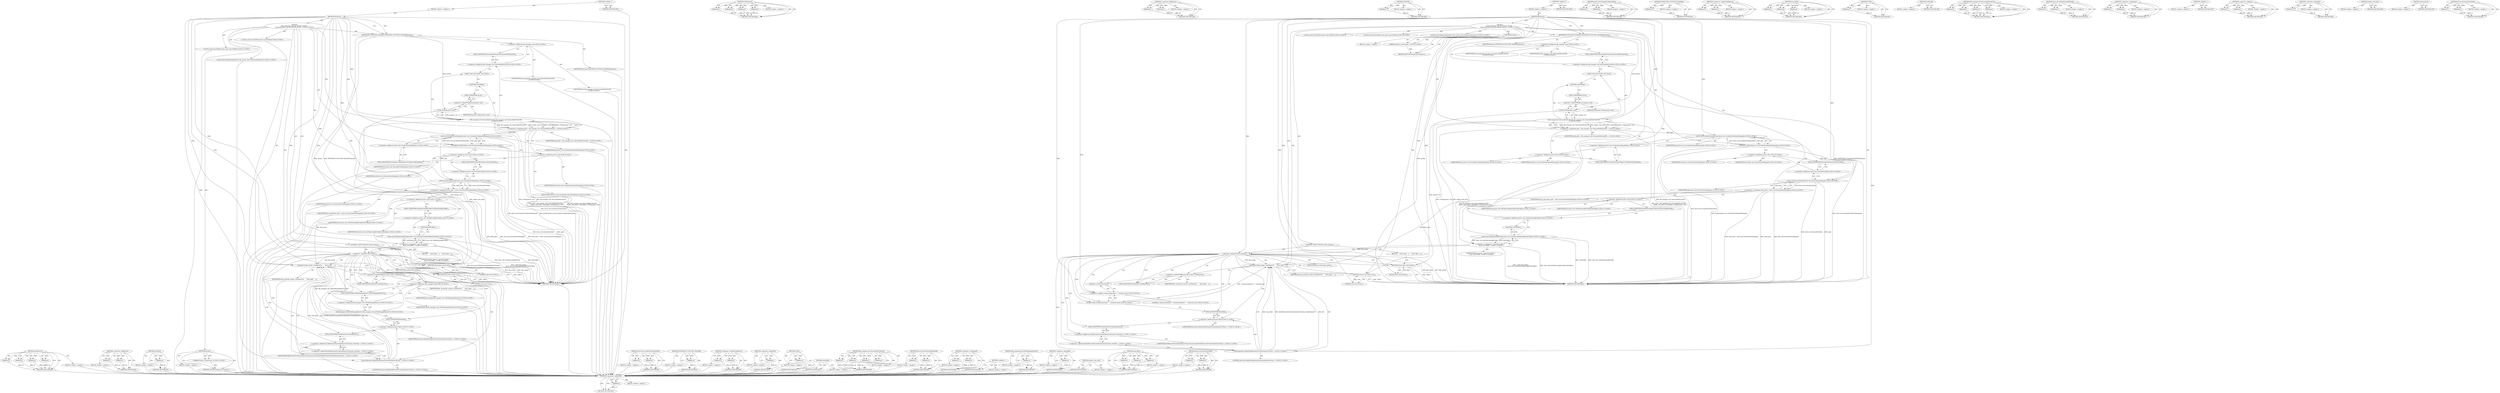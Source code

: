 digraph "drive.util.ExtractDrivePath" {
vulnerable_176 [label=<(METHOD,GetShareUrl)>];
vulnerable_177 [label=<(PARAM,p1)>];
vulnerable_178 [label=<(PARAM,p2)>];
vulnerable_179 [label=<(PARAM,p3)>];
vulnerable_180 [label=<(PARAM,p4)>];
vulnerable_181 [label=<(BLOCK,&lt;empty&gt;,&lt;empty&gt;)>];
vulnerable_182 [label=<(METHOD_RETURN,ANY)>];
vulnerable_133 [label=<(METHOD,&lt;operator&gt;.fieldAccess)>];
vulnerable_134 [label=<(PARAM,p1)>];
vulnerable_135 [label=<(PARAM,p2)>];
vulnerable_136 [label=<(BLOCK,&lt;empty&gt;,&lt;empty&gt;)>];
vulnerable_137 [label=<(METHOD_RETURN,ANY)>];
vulnerable_153 [label=<(METHOD,DCHECK)>];
vulnerable_154 [label=<(PARAM,p1)>];
vulnerable_155 [label=<(BLOCK,&lt;empty&gt;,&lt;empty&gt;)>];
vulnerable_156 [label=<(METHOD_RETURN,ANY)>];
vulnerable_6 [label=<(METHOD,&lt;global&gt;)<SUB>1</SUB>>];
vulnerable_7 [label=<(BLOCK,&lt;empty&gt;,&lt;empty&gt;)<SUB>1</SUB>>];
vulnerable_8 [label=<(METHOD,RunAsync)<SUB>1</SUB>>];
vulnerable_9 [label="<(BLOCK,{
  using extensions::api::file_browser_private...,{
  using extensions::api::file_browser_private...)<SUB>1</SUB>>"];
vulnerable_10 [label=<(METHOD,params)<SUB>3</SUB>>];
vulnerable_11 [label="<(PARAM,Params::Create(*args_))<SUB>3</SUB>>"];
vulnerable_12 [label=<(BLOCK,&lt;empty&gt;,&lt;empty&gt;)>];
vulnerable_13 [label=<(METHOD_RETURN,scoped_ptr&lt;Params&gt;)<SUB>3</SUB>>];
vulnerable_15 [label=<(EXTENSION_FUNCTION_VALIDATE,EXTENSION_FUNCTION_VALIDATE(params))<SUB>4</SUB>>];
vulnerable_16 [label=<(IDENTIFIER,params,EXTENSION_FUNCTION_VALIDATE(params))<SUB>4</SUB>>];
vulnerable_17 [label="<(LOCAL,const base.FilePath path: base.FilePath)<SUB>6</SUB>>"];
vulnerable_18 [label="<(&lt;operator&gt;.assignment,path = file_manager::util::GetLocalPathFromURL(...)<SUB>6</SUB>>"];
vulnerable_19 [label="<(IDENTIFIER,path,path = file_manager::util::GetLocalPathFromURL(...)<SUB>6</SUB>>"];
vulnerable_20 [label="<(file_manager.util.GetLocalPathFromURL,file_manager::util::GetLocalPathFromURL(
      ...)<SUB>6</SUB>>"];
vulnerable_21 [label="<(&lt;operator&gt;.fieldAccess,file_manager::util::GetLocalPathFromURL)<SUB>6</SUB>>"];
vulnerable_22 [label="<(&lt;operator&gt;.fieldAccess,file_manager::util)<SUB>6</SUB>>"];
vulnerable_23 [label="<(IDENTIFIER,file_manager,file_manager::util::GetLocalPathFromURL(
      ...)<SUB>6</SUB>>"];
vulnerable_24 [label="<(IDENTIFIER,util,file_manager::util::GetLocalPathFromURL(
      ...)<SUB>6</SUB>>"];
vulnerable_25 [label=<(FIELD_IDENTIFIER,GetLocalPathFromURL,GetLocalPathFromURL)<SUB>6</SUB>>];
vulnerable_26 [label=<(render_view_host,render_view_host())<SUB>7</SUB>>];
vulnerable_27 [label=<(GetProfile,GetProfile())<SUB>7</SUB>>];
vulnerable_28 [label=<(GURL,GURL(params-&gt;url))<SUB>7</SUB>>];
vulnerable_29 [label=<(&lt;operator&gt;.indirectFieldAccess,params-&gt;url)<SUB>7</SUB>>];
vulnerable_30 [label=<(IDENTIFIER,params,GURL(params-&gt;url))<SUB>7</SUB>>];
vulnerable_31 [label=<(FIELD_IDENTIFIER,url,url)<SUB>7</SUB>>];
vulnerable_32 [label="<(DCHECK,DCHECK(drive::util::IsUnderDriveMountPoint(path)))<SUB>8</SUB>>"];
vulnerable_33 [label="<(drive.util.IsUnderDriveMountPoint,drive::util::IsUnderDriveMountPoint(path))<SUB>8</SUB>>"];
vulnerable_34 [label="<(&lt;operator&gt;.fieldAccess,drive::util::IsUnderDriveMountPoint)<SUB>8</SUB>>"];
vulnerable_35 [label="<(&lt;operator&gt;.fieldAccess,drive::util)<SUB>8</SUB>>"];
vulnerable_36 [label="<(IDENTIFIER,drive,drive::util::IsUnderDriveMountPoint(path))<SUB>8</SUB>>"];
vulnerable_37 [label="<(IDENTIFIER,util,drive::util::IsUnderDriveMountPoint(path))<SUB>8</SUB>>"];
vulnerable_38 [label=<(FIELD_IDENTIFIER,IsUnderDriveMountPoint,IsUnderDriveMountPoint)<SUB>8</SUB>>];
vulnerable_39 [label="<(IDENTIFIER,path,drive::util::IsUnderDriveMountPoint(path))<SUB>8</SUB>>"];
vulnerable_40 [label="<(LOCAL,const base.FilePath drive_path: base.FilePath)<SUB>10</SUB>>"];
vulnerable_41 [label="<(&lt;operator&gt;.assignment,drive_path = drive::util::ExtractDrivePath(path))<SUB>10</SUB>>"];
vulnerable_42 [label="<(IDENTIFIER,drive_path,drive_path = drive::util::ExtractDrivePath(path))<SUB>10</SUB>>"];
vulnerable_43 [label="<(drive.util.ExtractDrivePath,drive::util::ExtractDrivePath(path))<SUB>10</SUB>>"];
vulnerable_44 [label="<(&lt;operator&gt;.fieldAccess,drive::util::ExtractDrivePath)<SUB>10</SUB>>"];
vulnerable_45 [label="<(&lt;operator&gt;.fieldAccess,drive::util)<SUB>10</SUB>>"];
vulnerable_46 [label="<(IDENTIFIER,drive,drive::util::ExtractDrivePath(path))<SUB>10</SUB>>"];
vulnerable_47 [label="<(IDENTIFIER,util,drive::util::ExtractDrivePath(path))<SUB>10</SUB>>"];
vulnerable_48 [label=<(FIELD_IDENTIFIER,ExtractDrivePath,ExtractDrivePath)<SUB>10</SUB>>];
vulnerable_49 [label="<(IDENTIFIER,path,drive::util::ExtractDrivePath(path))<SUB>10</SUB>>"];
vulnerable_50 [label="<(LOCAL,drive.FileSystemInterface* file_system: drive.FileSystemInterface*)<SUB>12</SUB>>"];
vulnerable_51 [label="<(&lt;operator&gt;.assignment,* const file_system =
      drive::util::GetFil...)<SUB>12</SUB>>"];
vulnerable_52 [label="<(IDENTIFIER,file_system,* const file_system =
      drive::util::GetFil...)<SUB>12</SUB>>"];
vulnerable_53 [label="<(drive.util.GetFileSystemByProfile,drive::util::GetFileSystemByProfile(GetProfile()))<SUB>13</SUB>>"];
vulnerable_54 [label="<(&lt;operator&gt;.fieldAccess,drive::util::GetFileSystemByProfile)<SUB>13</SUB>>"];
vulnerable_55 [label="<(&lt;operator&gt;.fieldAccess,drive::util)<SUB>13</SUB>>"];
vulnerable_56 [label="<(IDENTIFIER,drive,drive::util::GetFileSystemByProfile(GetProfile()))<SUB>13</SUB>>"];
vulnerable_57 [label="<(IDENTIFIER,util,drive::util::GetFileSystemByProfile(GetProfile()))<SUB>13</SUB>>"];
vulnerable_58 [label=<(FIELD_IDENTIFIER,GetFileSystemByProfile,GetFileSystemByProfile)<SUB>13</SUB>>];
vulnerable_59 [label=<(GetProfile,GetProfile())<SUB>13</SUB>>];
vulnerable_60 [label=<(CONTROL_STRUCTURE,IF,if (!file_system))<SUB>14</SUB>>];
vulnerable_61 [label=<(&lt;operator&gt;.logicalNot,!file_system)<SUB>14</SUB>>];
vulnerable_62 [label=<(IDENTIFIER,file_system,!file_system)<SUB>14</SUB>>];
vulnerable_63 [label=<(BLOCK,{
    return false;
  },{
    return false;
  })<SUB>14</SUB>>];
vulnerable_64 [label=<(RETURN,return false;,return false;)<SUB>15</SUB>>];
vulnerable_65 [label=<(LITERAL,false,return false;)<SUB>15</SUB>>];
vulnerable_66 [label=<(GetShareUrl,file_system-&gt;GetShareUrl(
       drive_path,
  ...)<SUB>18</SUB>>];
vulnerable_67 [label=<(&lt;operator&gt;.indirectFieldAccess,file_system-&gt;GetShareUrl)<SUB>18</SUB>>];
vulnerable_68 [label=<(IDENTIFIER,file_system,file_system-&gt;GetShareUrl(
       drive_path,
  ...)<SUB>18</SUB>>];
vulnerable_69 [label=<(FIELD_IDENTIFIER,GetShareUrl,GetShareUrl)<SUB>18</SUB>>];
vulnerable_70 [label=<(IDENTIFIER,drive_path,file_system-&gt;GetShareUrl(
       drive_path,
  ...)<SUB>19</SUB>>];
vulnerable_71 [label="<(file_manager.util.GetFileManagerBaseUrl,file_manager::util::GetFileManagerBaseUrl())<SUB>20</SUB>>"];
vulnerable_72 [label="<(&lt;operator&gt;.fieldAccess,file_manager::util::GetFileManagerBaseUrl)<SUB>20</SUB>>"];
vulnerable_73 [label="<(&lt;operator&gt;.fieldAccess,file_manager::util)<SUB>20</SUB>>"];
vulnerable_74 [label="<(IDENTIFIER,file_manager,file_manager::util::GetFileManagerBaseUrl())<SUB>20</SUB>>"];
vulnerable_75 [label="<(IDENTIFIER,util,file_manager::util::GetFileManagerBaseUrl())<SUB>20</SUB>>"];
vulnerable_76 [label=<(FIELD_IDENTIFIER,GetFileManagerBaseUrl,GetFileManagerBaseUrl)<SUB>20</SUB>>];
vulnerable_77 [label="<(base.Bind,base::Bind(&amp;FileBrowserPrivateGetShareUrlFuncti...)<SUB>21</SUB>>"];
vulnerable_78 [label="<(&lt;operator&gt;.fieldAccess,base::Bind)<SUB>21</SUB>>"];
vulnerable_79 [label="<(IDENTIFIER,base,base::Bind(&amp;FileBrowserPrivateGetShareUrlFuncti...)<SUB>21</SUB>>"];
vulnerable_80 [label=<(FIELD_IDENTIFIER,Bind,Bind)<SUB>21</SUB>>];
vulnerable_81 [label="<(&lt;operator&gt;.addressOf,&amp;FileBrowserPrivateGetShareUrlFunction::OnGetSh...)<SUB>21</SUB>>"];
vulnerable_82 [label="<(&lt;operator&gt;.fieldAccess,FileBrowserPrivateGetShareUrlFunction::OnGetSha...)<SUB>21</SUB>>"];
vulnerable_83 [label="<(IDENTIFIER,FileBrowserPrivateGetShareUrlFunction,base::Bind(&amp;FileBrowserPrivateGetShareUrlFuncti...)<SUB>21</SUB>>"];
vulnerable_84 [label=<(FIELD_IDENTIFIER,OnGetShareUrl,OnGetShareUrl)<SUB>21</SUB>>];
vulnerable_85 [label="<(LITERAL,this,base::Bind(&amp;FileBrowserPrivateGetShareUrlFuncti...)<SUB>21</SUB>>"];
vulnerable_86 [label=<(RETURN,return true;,return true;)<SUB>22</SUB>>];
vulnerable_87 [label=<(LITERAL,true,return true;)<SUB>22</SUB>>];
vulnerable_88 [label=<(METHOD_RETURN,bool)<SUB>1</SUB>>];
vulnerable_90 [label=<(METHOD_RETURN,ANY)<SUB>1</SUB>>];
vulnerable_157 [label=<(METHOD,drive.util.IsUnderDriveMountPoint)>];
vulnerable_158 [label=<(PARAM,p1)>];
vulnerable_159 [label=<(PARAM,p2)>];
vulnerable_160 [label=<(BLOCK,&lt;empty&gt;,&lt;empty&gt;)>];
vulnerable_161 [label=<(METHOD_RETURN,ANY)>];
vulnerable_117 [label=<(METHOD,EXTENSION_FUNCTION_VALIDATE)>];
vulnerable_118 [label=<(PARAM,p1)>];
vulnerable_119 [label=<(BLOCK,&lt;empty&gt;,&lt;empty&gt;)>];
vulnerable_120 [label=<(METHOD_RETURN,ANY)>];
vulnerable_148 [label=<(METHOD,&lt;operator&gt;.indirectFieldAccess)>];
vulnerable_149 [label=<(PARAM,p1)>];
vulnerable_150 [label=<(PARAM,p2)>];
vulnerable_151 [label=<(BLOCK,&lt;empty&gt;,&lt;empty&gt;)>];
vulnerable_152 [label=<(METHOD_RETURN,ANY)>];
vulnerable_193 [label=<(METHOD,&lt;operator&gt;.addressOf)>];
vulnerable_194 [label=<(PARAM,p1)>];
vulnerable_195 [label=<(BLOCK,&lt;empty&gt;,&lt;empty&gt;)>];
vulnerable_196 [label=<(METHOD_RETURN,ANY)>];
vulnerable_144 [label=<(METHOD,GURL)>];
vulnerable_145 [label=<(PARAM,p1)>];
vulnerable_146 [label=<(BLOCK,&lt;empty&gt;,&lt;empty&gt;)>];
vulnerable_147 [label=<(METHOD_RETURN,ANY)>];
vulnerable_141 [label=<(METHOD,GetProfile)>];
vulnerable_142 [label=<(BLOCK,&lt;empty&gt;,&lt;empty&gt;)>];
vulnerable_143 [label=<(METHOD_RETURN,ANY)>];
vulnerable_126 [label=<(METHOD,file_manager.util.GetLocalPathFromURL)>];
vulnerable_127 [label=<(PARAM,p1)>];
vulnerable_128 [label=<(PARAM,p2)>];
vulnerable_129 [label=<(PARAM,p3)>];
vulnerable_130 [label=<(PARAM,p4)>];
vulnerable_131 [label=<(BLOCK,&lt;empty&gt;,&lt;empty&gt;)>];
vulnerable_132 [label=<(METHOD_RETURN,ANY)>];
vulnerable_167 [label=<(METHOD,drive.util.GetFileSystemByProfile)>];
vulnerable_168 [label=<(PARAM,p1)>];
vulnerable_169 [label=<(PARAM,p2)>];
vulnerable_170 [label=<(BLOCK,&lt;empty&gt;,&lt;empty&gt;)>];
vulnerable_171 [label=<(METHOD_RETURN,ANY)>];
vulnerable_121 [label=<(METHOD,&lt;operator&gt;.assignment)>];
vulnerable_122 [label=<(PARAM,p1)>];
vulnerable_123 [label=<(PARAM,p2)>];
vulnerable_124 [label=<(BLOCK,&lt;empty&gt;,&lt;empty&gt;)>];
vulnerable_125 [label=<(METHOD_RETURN,ANY)>];
vulnerable_111 [label=<(METHOD,&lt;global&gt;)<SUB>1</SUB>>];
vulnerable_112 [label=<(BLOCK,&lt;empty&gt;,&lt;empty&gt;)>];
vulnerable_113 [label=<(METHOD_RETURN,ANY)>];
vulnerable_183 [label=<(METHOD,file_manager.util.GetFileManagerBaseUrl)>];
vulnerable_184 [label=<(PARAM,p1)>];
vulnerable_185 [label=<(BLOCK,&lt;empty&gt;,&lt;empty&gt;)>];
vulnerable_186 [label=<(METHOD_RETURN,ANY)>];
vulnerable_172 [label=<(METHOD,&lt;operator&gt;.logicalNot)>];
vulnerable_173 [label=<(PARAM,p1)>];
vulnerable_174 [label=<(BLOCK,&lt;empty&gt;,&lt;empty&gt;)>];
vulnerable_175 [label=<(METHOD_RETURN,ANY)>];
vulnerable_138 [label=<(METHOD,render_view_host)>];
vulnerable_139 [label=<(BLOCK,&lt;empty&gt;,&lt;empty&gt;)>];
vulnerable_140 [label=<(METHOD_RETURN,ANY)>];
vulnerable_187 [label=<(METHOD,base.Bind)>];
vulnerable_188 [label=<(PARAM,p1)>];
vulnerable_189 [label=<(PARAM,p2)>];
vulnerable_190 [label=<(PARAM,p3)>];
vulnerable_191 [label=<(BLOCK,&lt;empty&gt;,&lt;empty&gt;)>];
vulnerable_192 [label=<(METHOD_RETURN,ANY)>];
vulnerable_162 [label=<(METHOD,drive.util.ExtractDrivePath)>];
vulnerable_163 [label=<(PARAM,p1)>];
vulnerable_164 [label=<(PARAM,p2)>];
vulnerable_165 [label=<(BLOCK,&lt;empty&gt;,&lt;empty&gt;)>];
vulnerable_166 [label=<(METHOD_RETURN,ANY)>];
fixed_197 [label=<(METHOD,&lt;operator&gt;.addressOf)>];
fixed_198 [label=<(PARAM,p1)>];
fixed_199 [label=<(BLOCK,&lt;empty&gt;,&lt;empty&gt;)>];
fixed_200 [label=<(METHOD_RETURN,ANY)>];
fixed_176 [label=<(METHOD,GetShareUrl)>];
fixed_177 [label=<(PARAM,p1)>];
fixed_178 [label=<(PARAM,p2)>];
fixed_179 [label=<(PARAM,p3)>];
fixed_180 [label=<(PARAM,p4)>];
fixed_181 [label=<(BLOCK,&lt;empty&gt;,&lt;empty&gt;)>];
fixed_182 [label=<(METHOD_RETURN,ANY)>];
fixed_133 [label=<(METHOD,&lt;operator&gt;.fieldAccess)>];
fixed_134 [label=<(PARAM,p1)>];
fixed_135 [label=<(PARAM,p2)>];
fixed_136 [label=<(BLOCK,&lt;empty&gt;,&lt;empty&gt;)>];
fixed_137 [label=<(METHOD_RETURN,ANY)>];
fixed_153 [label=<(METHOD,DCHECK)>];
fixed_154 [label=<(PARAM,p1)>];
fixed_155 [label=<(BLOCK,&lt;empty&gt;,&lt;empty&gt;)>];
fixed_156 [label=<(METHOD_RETURN,ANY)>];
fixed_6 [label=<(METHOD,&lt;global&gt;)<SUB>1</SUB>>];
fixed_7 [label=<(BLOCK,&lt;empty&gt;,&lt;empty&gt;)<SUB>1</SUB>>];
fixed_8 [label=<(METHOD,RunAsync)<SUB>1</SUB>>];
fixed_9 [label="<(BLOCK,{
  using extensions::api::file_browser_private...,{
  using extensions::api::file_browser_private...)<SUB>1</SUB>>"];
fixed_10 [label=<(METHOD,params)<SUB>3</SUB>>];
fixed_11 [label="<(PARAM,Params::Create(*args_))<SUB>3</SUB>>"];
fixed_12 [label=<(BLOCK,&lt;empty&gt;,&lt;empty&gt;)>];
fixed_13 [label=<(METHOD_RETURN,scoped_ptr&lt;Params&gt;)<SUB>3</SUB>>];
fixed_15 [label=<(EXTENSION_FUNCTION_VALIDATE,EXTENSION_FUNCTION_VALIDATE(params))<SUB>4</SUB>>];
fixed_16 [label=<(IDENTIFIER,params,EXTENSION_FUNCTION_VALIDATE(params))<SUB>4</SUB>>];
fixed_17 [label="<(LOCAL,const base.FilePath path: base.FilePath)<SUB>6</SUB>>"];
fixed_18 [label="<(&lt;operator&gt;.assignment,path = file_manager::util::GetLocalPathFromURL(...)<SUB>6</SUB>>"];
fixed_19 [label="<(IDENTIFIER,path,path = file_manager::util::GetLocalPathFromURL(...)<SUB>6</SUB>>"];
fixed_20 [label="<(file_manager.util.GetLocalPathFromURL,file_manager::util::GetLocalPathFromURL(
      ...)<SUB>6</SUB>>"];
fixed_21 [label="<(&lt;operator&gt;.fieldAccess,file_manager::util::GetLocalPathFromURL)<SUB>6</SUB>>"];
fixed_22 [label="<(&lt;operator&gt;.fieldAccess,file_manager::util)<SUB>6</SUB>>"];
fixed_23 [label="<(IDENTIFIER,file_manager,file_manager::util::GetLocalPathFromURL(
      ...)<SUB>6</SUB>>"];
fixed_24 [label="<(IDENTIFIER,util,file_manager::util::GetLocalPathFromURL(
      ...)<SUB>6</SUB>>"];
fixed_25 [label=<(FIELD_IDENTIFIER,GetLocalPathFromURL,GetLocalPathFromURL)<SUB>6</SUB>>];
fixed_26 [label=<(render_view_host,render_view_host())<SUB>7</SUB>>];
fixed_27 [label=<(GetProfile,GetProfile())<SUB>7</SUB>>];
fixed_28 [label=<(GURL,GURL(params-&gt;url))<SUB>7</SUB>>];
fixed_29 [label=<(&lt;operator&gt;.indirectFieldAccess,params-&gt;url)<SUB>7</SUB>>];
fixed_30 [label=<(IDENTIFIER,params,GURL(params-&gt;url))<SUB>7</SUB>>];
fixed_31 [label=<(FIELD_IDENTIFIER,url,url)<SUB>7</SUB>>];
fixed_32 [label="<(DCHECK,DCHECK(drive::util::IsUnderDriveMountPoint(path)))<SUB>8</SUB>>"];
fixed_33 [label="<(drive.util.IsUnderDriveMountPoint,drive::util::IsUnderDriveMountPoint(path))<SUB>8</SUB>>"];
fixed_34 [label="<(&lt;operator&gt;.fieldAccess,drive::util::IsUnderDriveMountPoint)<SUB>8</SUB>>"];
fixed_35 [label="<(&lt;operator&gt;.fieldAccess,drive::util)<SUB>8</SUB>>"];
fixed_36 [label="<(IDENTIFIER,drive,drive::util::IsUnderDriveMountPoint(path))<SUB>8</SUB>>"];
fixed_37 [label="<(IDENTIFIER,util,drive::util::IsUnderDriveMountPoint(path))<SUB>8</SUB>>"];
fixed_38 [label=<(FIELD_IDENTIFIER,IsUnderDriveMountPoint,IsUnderDriveMountPoint)<SUB>8</SUB>>];
fixed_39 [label="<(IDENTIFIER,path,drive::util::IsUnderDriveMountPoint(path))<SUB>8</SUB>>"];
fixed_40 [label="<(LOCAL,const base.FilePath drive_path: base.FilePath)<SUB>10</SUB>>"];
fixed_41 [label="<(&lt;operator&gt;.assignment,drive_path = drive::util::ExtractDrivePath(path))<SUB>10</SUB>>"];
fixed_42 [label="<(IDENTIFIER,drive_path,drive_path = drive::util::ExtractDrivePath(path))<SUB>10</SUB>>"];
fixed_43 [label="<(drive.util.ExtractDrivePath,drive::util::ExtractDrivePath(path))<SUB>10</SUB>>"];
fixed_44 [label="<(&lt;operator&gt;.fieldAccess,drive::util::ExtractDrivePath)<SUB>10</SUB>>"];
fixed_45 [label="<(&lt;operator&gt;.fieldAccess,drive::util)<SUB>10</SUB>>"];
fixed_46 [label="<(IDENTIFIER,drive,drive::util::ExtractDrivePath(path))<SUB>10</SUB>>"];
fixed_47 [label="<(IDENTIFIER,util,drive::util::ExtractDrivePath(path))<SUB>10</SUB>>"];
fixed_48 [label=<(FIELD_IDENTIFIER,ExtractDrivePath,ExtractDrivePath)<SUB>10</SUB>>];
fixed_49 [label="<(IDENTIFIER,path,drive::util::ExtractDrivePath(path))<SUB>10</SUB>>"];
fixed_50 [label="<(LOCAL,drive.FileSystemInterface* file_system: drive.FileSystemInterface*)<SUB>12</SUB>>"];
fixed_51 [label="<(&lt;operator&gt;.assignment,* const file_system =
      drive::util::GetFil...)<SUB>12</SUB>>"];
fixed_52 [label="<(IDENTIFIER,file_system,* const file_system =
      drive::util::GetFil...)<SUB>12</SUB>>"];
fixed_53 [label="<(drive.util.GetFileSystemByProfile,drive::util::GetFileSystemByProfile(GetProfile()))<SUB>13</SUB>>"];
fixed_54 [label="<(&lt;operator&gt;.fieldAccess,drive::util::GetFileSystemByProfile)<SUB>13</SUB>>"];
fixed_55 [label="<(&lt;operator&gt;.fieldAccess,drive::util)<SUB>13</SUB>>"];
fixed_56 [label="<(IDENTIFIER,drive,drive::util::GetFileSystemByProfile(GetProfile()))<SUB>13</SUB>>"];
fixed_57 [label="<(IDENTIFIER,util,drive::util::GetFileSystemByProfile(GetProfile()))<SUB>13</SUB>>"];
fixed_58 [label=<(FIELD_IDENTIFIER,GetFileSystemByProfile,GetFileSystemByProfile)<SUB>13</SUB>>];
fixed_59 [label=<(GetProfile,GetProfile())<SUB>13</SUB>>];
fixed_60 [label=<(CONTROL_STRUCTURE,IF,if (!file_system))<SUB>14</SUB>>];
fixed_61 [label=<(&lt;operator&gt;.logicalNot,!file_system)<SUB>14</SUB>>];
fixed_62 [label=<(IDENTIFIER,file_system,!file_system)<SUB>14</SUB>>];
fixed_63 [label=<(BLOCK,{
    return false;
  },{
    return false;
  })<SUB>14</SUB>>];
fixed_64 [label=<(RETURN,return false;,return false;)<SUB>15</SUB>>];
fixed_65 [label=<(LITERAL,false,return false;)<SUB>15</SUB>>];
fixed_66 [label=<(GetShareUrl,file_system-&gt;GetShareUrl(
       drive_path,
  ...)<SUB>18</SUB>>];
fixed_67 [label=<(&lt;operator&gt;.indirectFieldAccess,file_system-&gt;GetShareUrl)<SUB>18</SUB>>];
fixed_68 [label=<(IDENTIFIER,file_system,file_system-&gt;GetShareUrl(
       drive_path,
  ...)<SUB>18</SUB>>];
fixed_69 [label=<(FIELD_IDENTIFIER,GetShareUrl,GetShareUrl)<SUB>18</SUB>>];
fixed_70 [label=<(IDENTIFIER,drive_path,file_system-&gt;GetShareUrl(
       drive_path,
  ...)<SUB>19</SUB>>];
fixed_71 [label="<(GURL,GURL(&quot;chrome-extension://&quot; + extension_id()))<SUB>20</SUB>>"];
fixed_72 [label="<(&lt;operator&gt;.addition,&quot;chrome-extension://&quot; + extension_id())<SUB>20</SUB>>"];
fixed_73 [label="<(LITERAL,&quot;chrome-extension://&quot;,&quot;chrome-extension://&quot; + extension_id())<SUB>20</SUB>>"];
fixed_74 [label=<(extension_id,extension_id())<SUB>20</SUB>>];
fixed_75 [label="<(base.Bind,base::Bind(&amp;FileBrowserPrivateGetShareUrlFuncti...)<SUB>21</SUB>>"];
fixed_76 [label="<(&lt;operator&gt;.fieldAccess,base::Bind)<SUB>21</SUB>>"];
fixed_77 [label="<(IDENTIFIER,base,base::Bind(&amp;FileBrowserPrivateGetShareUrlFuncti...)<SUB>21</SUB>>"];
fixed_78 [label=<(FIELD_IDENTIFIER,Bind,Bind)<SUB>21</SUB>>];
fixed_79 [label="<(&lt;operator&gt;.addressOf,&amp;FileBrowserPrivateGetShareUrlFunction::OnGetSh...)<SUB>21</SUB>>"];
fixed_80 [label="<(&lt;operator&gt;.fieldAccess,FileBrowserPrivateGetShareUrlFunction::OnGetSha...)<SUB>21</SUB>>"];
fixed_81 [label="<(IDENTIFIER,FileBrowserPrivateGetShareUrlFunction,base::Bind(&amp;FileBrowserPrivateGetShareUrlFuncti...)<SUB>21</SUB>>"];
fixed_82 [label=<(FIELD_IDENTIFIER,OnGetShareUrl,OnGetShareUrl)<SUB>21</SUB>>];
fixed_83 [label="<(LITERAL,this,base::Bind(&amp;FileBrowserPrivateGetShareUrlFuncti...)<SUB>21</SUB>>"];
fixed_84 [label=<(RETURN,return true;,return true;)<SUB>22</SUB>>];
fixed_85 [label=<(LITERAL,true,return true;)<SUB>22</SUB>>];
fixed_86 [label=<(METHOD_RETURN,bool)<SUB>1</SUB>>];
fixed_88 [label=<(METHOD_RETURN,ANY)<SUB>1</SUB>>];
fixed_157 [label=<(METHOD,drive.util.IsUnderDriveMountPoint)>];
fixed_158 [label=<(PARAM,p1)>];
fixed_159 [label=<(PARAM,p2)>];
fixed_160 [label=<(BLOCK,&lt;empty&gt;,&lt;empty&gt;)>];
fixed_161 [label=<(METHOD_RETURN,ANY)>];
fixed_117 [label=<(METHOD,EXTENSION_FUNCTION_VALIDATE)>];
fixed_118 [label=<(PARAM,p1)>];
fixed_119 [label=<(BLOCK,&lt;empty&gt;,&lt;empty&gt;)>];
fixed_120 [label=<(METHOD_RETURN,ANY)>];
fixed_148 [label=<(METHOD,&lt;operator&gt;.indirectFieldAccess)>];
fixed_149 [label=<(PARAM,p1)>];
fixed_150 [label=<(PARAM,p2)>];
fixed_151 [label=<(BLOCK,&lt;empty&gt;,&lt;empty&gt;)>];
fixed_152 [label=<(METHOD_RETURN,ANY)>];
fixed_191 [label=<(METHOD,base.Bind)>];
fixed_192 [label=<(PARAM,p1)>];
fixed_193 [label=<(PARAM,p2)>];
fixed_194 [label=<(PARAM,p3)>];
fixed_195 [label=<(BLOCK,&lt;empty&gt;,&lt;empty&gt;)>];
fixed_196 [label=<(METHOD_RETURN,ANY)>];
fixed_144 [label=<(METHOD,GURL)>];
fixed_145 [label=<(PARAM,p1)>];
fixed_146 [label=<(BLOCK,&lt;empty&gt;,&lt;empty&gt;)>];
fixed_147 [label=<(METHOD_RETURN,ANY)>];
fixed_141 [label=<(METHOD,GetProfile)>];
fixed_142 [label=<(BLOCK,&lt;empty&gt;,&lt;empty&gt;)>];
fixed_143 [label=<(METHOD_RETURN,ANY)>];
fixed_126 [label=<(METHOD,file_manager.util.GetLocalPathFromURL)>];
fixed_127 [label=<(PARAM,p1)>];
fixed_128 [label=<(PARAM,p2)>];
fixed_129 [label=<(PARAM,p3)>];
fixed_130 [label=<(PARAM,p4)>];
fixed_131 [label=<(BLOCK,&lt;empty&gt;,&lt;empty&gt;)>];
fixed_132 [label=<(METHOD_RETURN,ANY)>];
fixed_167 [label=<(METHOD,drive.util.GetFileSystemByProfile)>];
fixed_168 [label=<(PARAM,p1)>];
fixed_169 [label=<(PARAM,p2)>];
fixed_170 [label=<(BLOCK,&lt;empty&gt;,&lt;empty&gt;)>];
fixed_171 [label=<(METHOD_RETURN,ANY)>];
fixed_121 [label=<(METHOD,&lt;operator&gt;.assignment)>];
fixed_122 [label=<(PARAM,p1)>];
fixed_123 [label=<(PARAM,p2)>];
fixed_124 [label=<(BLOCK,&lt;empty&gt;,&lt;empty&gt;)>];
fixed_125 [label=<(METHOD_RETURN,ANY)>];
fixed_111 [label=<(METHOD,&lt;global&gt;)<SUB>1</SUB>>];
fixed_112 [label=<(BLOCK,&lt;empty&gt;,&lt;empty&gt;)>];
fixed_113 [label=<(METHOD_RETURN,ANY)>];
fixed_183 [label=<(METHOD,&lt;operator&gt;.addition)>];
fixed_184 [label=<(PARAM,p1)>];
fixed_185 [label=<(PARAM,p2)>];
fixed_186 [label=<(BLOCK,&lt;empty&gt;,&lt;empty&gt;)>];
fixed_187 [label=<(METHOD_RETURN,ANY)>];
fixed_172 [label=<(METHOD,&lt;operator&gt;.logicalNot)>];
fixed_173 [label=<(PARAM,p1)>];
fixed_174 [label=<(BLOCK,&lt;empty&gt;,&lt;empty&gt;)>];
fixed_175 [label=<(METHOD_RETURN,ANY)>];
fixed_138 [label=<(METHOD,render_view_host)>];
fixed_139 [label=<(BLOCK,&lt;empty&gt;,&lt;empty&gt;)>];
fixed_140 [label=<(METHOD_RETURN,ANY)>];
fixed_188 [label=<(METHOD,extension_id)>];
fixed_189 [label=<(BLOCK,&lt;empty&gt;,&lt;empty&gt;)>];
fixed_190 [label=<(METHOD_RETURN,ANY)>];
fixed_162 [label=<(METHOD,drive.util.ExtractDrivePath)>];
fixed_163 [label=<(PARAM,p1)>];
fixed_164 [label=<(PARAM,p2)>];
fixed_165 [label=<(BLOCK,&lt;empty&gt;,&lt;empty&gt;)>];
fixed_166 [label=<(METHOD_RETURN,ANY)>];
vulnerable_176 -> vulnerable_177  [key=0, label="AST: "];
vulnerable_176 -> vulnerable_177  [key=1, label="DDG: "];
vulnerable_176 -> vulnerable_181  [key=0, label="AST: "];
vulnerable_176 -> vulnerable_178  [key=0, label="AST: "];
vulnerable_176 -> vulnerable_178  [key=1, label="DDG: "];
vulnerable_176 -> vulnerable_182  [key=0, label="AST: "];
vulnerable_176 -> vulnerable_182  [key=1, label="CFG: "];
vulnerable_176 -> vulnerable_179  [key=0, label="AST: "];
vulnerable_176 -> vulnerable_179  [key=1, label="DDG: "];
vulnerable_176 -> vulnerable_180  [key=0, label="AST: "];
vulnerable_176 -> vulnerable_180  [key=1, label="DDG: "];
vulnerable_177 -> vulnerable_182  [key=0, label="DDG: p1"];
vulnerable_178 -> vulnerable_182  [key=0, label="DDG: p2"];
vulnerable_179 -> vulnerable_182  [key=0, label="DDG: p3"];
vulnerable_180 -> vulnerable_182  [key=0, label="DDG: p4"];
vulnerable_181 -> fixed_197  [key=0];
vulnerable_182 -> fixed_197  [key=0];
vulnerable_133 -> vulnerable_134  [key=0, label="AST: "];
vulnerable_133 -> vulnerable_134  [key=1, label="DDG: "];
vulnerable_133 -> vulnerable_136  [key=0, label="AST: "];
vulnerable_133 -> vulnerable_135  [key=0, label="AST: "];
vulnerable_133 -> vulnerable_135  [key=1, label="DDG: "];
vulnerable_133 -> vulnerable_137  [key=0, label="AST: "];
vulnerable_133 -> vulnerable_137  [key=1, label="CFG: "];
vulnerable_134 -> vulnerable_137  [key=0, label="DDG: p1"];
vulnerable_135 -> vulnerable_137  [key=0, label="DDG: p2"];
vulnerable_136 -> fixed_197  [key=0];
vulnerable_137 -> fixed_197  [key=0];
vulnerable_153 -> vulnerable_154  [key=0, label="AST: "];
vulnerable_153 -> vulnerable_154  [key=1, label="DDG: "];
vulnerable_153 -> vulnerable_155  [key=0, label="AST: "];
vulnerable_153 -> vulnerable_156  [key=0, label="AST: "];
vulnerable_153 -> vulnerable_156  [key=1, label="CFG: "];
vulnerable_154 -> vulnerable_156  [key=0, label="DDG: p1"];
vulnerable_155 -> fixed_197  [key=0];
vulnerable_156 -> fixed_197  [key=0];
vulnerable_6 -> vulnerable_7  [key=0, label="AST: "];
vulnerable_6 -> vulnerable_90  [key=0, label="AST: "];
vulnerable_6 -> vulnerable_90  [key=1, label="CFG: "];
vulnerable_7 -> vulnerable_8  [key=0, label="AST: "];
vulnerable_8 -> vulnerable_9  [key=0, label="AST: "];
vulnerable_8 -> vulnerable_88  [key=0, label="AST: "];
vulnerable_8 -> vulnerable_15  [key=0, label="CFG: "];
vulnerable_8 -> vulnerable_15  [key=1, label="DDG: "];
vulnerable_8 -> vulnerable_86  [key=0, label="DDG: "];
vulnerable_8 -> vulnerable_66  [key=0, label="DDG: "];
vulnerable_8 -> vulnerable_87  [key=0, label="DDG: "];
vulnerable_8 -> vulnerable_20  [key=0, label="DDG: "];
vulnerable_8 -> vulnerable_33  [key=0, label="DDG: "];
vulnerable_8 -> vulnerable_43  [key=0, label="DDG: "];
vulnerable_8 -> vulnerable_53  [key=0, label="DDG: "];
vulnerable_8 -> vulnerable_61  [key=0, label="DDG: "];
vulnerable_8 -> vulnerable_64  [key=0, label="DDG: "];
vulnerable_8 -> vulnerable_77  [key=0, label="DDG: "];
vulnerable_8 -> vulnerable_65  [key=0, label="DDG: "];
vulnerable_9 -> vulnerable_10  [key=0, label="AST: "];
vulnerable_9 -> vulnerable_15  [key=0, label="AST: "];
vulnerable_9 -> vulnerable_17  [key=0, label="AST: "];
vulnerable_9 -> vulnerable_18  [key=0, label="AST: "];
vulnerable_9 -> vulnerable_32  [key=0, label="AST: "];
vulnerable_9 -> vulnerable_40  [key=0, label="AST: "];
vulnerable_9 -> vulnerable_41  [key=0, label="AST: "];
vulnerable_9 -> vulnerable_50  [key=0, label="AST: "];
vulnerable_9 -> vulnerable_51  [key=0, label="AST: "];
vulnerable_9 -> vulnerable_60  [key=0, label="AST: "];
vulnerable_9 -> vulnerable_66  [key=0, label="AST: "];
vulnerable_9 -> vulnerable_86  [key=0, label="AST: "];
vulnerable_10 -> vulnerable_11  [key=0, label="AST: "];
vulnerable_10 -> vulnerable_11  [key=1, label="DDG: "];
vulnerable_10 -> vulnerable_12  [key=0, label="AST: "];
vulnerable_10 -> vulnerable_13  [key=0, label="AST: "];
vulnerable_10 -> vulnerable_13  [key=1, label="CFG: "];
vulnerable_11 -> vulnerable_13  [key=0, label="DDG: "];
vulnerable_12 -> fixed_197  [key=0];
vulnerable_13 -> fixed_197  [key=0];
vulnerable_15 -> vulnerable_16  [key=0, label="AST: "];
vulnerable_15 -> vulnerable_22  [key=0, label="CFG: "];
vulnerable_15 -> vulnerable_88  [key=0, label="DDG: params"];
vulnerable_15 -> vulnerable_88  [key=1, label="DDG: EXTENSION_FUNCTION_VALIDATE(params)"];
vulnerable_15 -> vulnerable_28  [key=0, label="DDG: params"];
vulnerable_16 -> fixed_197  [key=0];
vulnerable_17 -> fixed_197  [key=0];
vulnerable_18 -> vulnerable_19  [key=0, label="AST: "];
vulnerable_18 -> vulnerable_20  [key=0, label="AST: "];
vulnerable_18 -> vulnerable_35  [key=0, label="CFG: "];
vulnerable_18 -> vulnerable_88  [key=0, label="DDG: file_manager::util::GetLocalPathFromURL(
      render_view_host(), GetProfile(), GURL(params-&gt;url))"];
vulnerable_18 -> vulnerable_88  [key=1, label="DDG: path = file_manager::util::GetLocalPathFromURL(
      render_view_host(), GetProfile(), GURL(params-&gt;url))"];
vulnerable_18 -> vulnerable_33  [key=0, label="DDG: path"];
vulnerable_19 -> fixed_197  [key=0];
vulnerable_20 -> vulnerable_21  [key=0, label="AST: "];
vulnerable_20 -> vulnerable_26  [key=0, label="AST: "];
vulnerable_20 -> vulnerable_27  [key=0, label="AST: "];
vulnerable_20 -> vulnerable_28  [key=0, label="AST: "];
vulnerable_20 -> vulnerable_18  [key=0, label="CFG: "];
vulnerable_20 -> vulnerable_18  [key=1, label="DDG: file_manager::util::GetLocalPathFromURL"];
vulnerable_20 -> vulnerable_18  [key=2, label="DDG: render_view_host()"];
vulnerable_20 -> vulnerable_18  [key=3, label="DDG: GetProfile()"];
vulnerable_20 -> vulnerable_18  [key=4, label="DDG: GURL(params-&gt;url)"];
vulnerable_20 -> vulnerable_88  [key=0, label="DDG: file_manager::util::GetLocalPathFromURL"];
vulnerable_20 -> vulnerable_88  [key=1, label="DDG: render_view_host()"];
vulnerable_20 -> vulnerable_88  [key=2, label="DDG: GURL(params-&gt;url)"];
vulnerable_21 -> vulnerable_22  [key=0, label="AST: "];
vulnerable_21 -> vulnerable_25  [key=0, label="AST: "];
vulnerable_21 -> vulnerable_26  [key=0, label="CFG: "];
vulnerable_22 -> vulnerable_23  [key=0, label="AST: "];
vulnerable_22 -> vulnerable_24  [key=0, label="AST: "];
vulnerable_22 -> vulnerable_25  [key=0, label="CFG: "];
vulnerable_23 -> fixed_197  [key=0];
vulnerable_24 -> fixed_197  [key=0];
vulnerable_25 -> vulnerable_21  [key=0, label="CFG: "];
vulnerable_26 -> vulnerable_27  [key=0, label="CFG: "];
vulnerable_27 -> vulnerable_31  [key=0, label="CFG: "];
vulnerable_28 -> vulnerable_29  [key=0, label="AST: "];
vulnerable_28 -> vulnerable_20  [key=0, label="CFG: "];
vulnerable_28 -> vulnerable_20  [key=1, label="DDG: params-&gt;url"];
vulnerable_28 -> vulnerable_88  [key=0, label="DDG: params-&gt;url"];
vulnerable_29 -> vulnerable_30  [key=0, label="AST: "];
vulnerable_29 -> vulnerable_31  [key=0, label="AST: "];
vulnerable_29 -> vulnerable_28  [key=0, label="CFG: "];
vulnerable_30 -> fixed_197  [key=0];
vulnerable_31 -> vulnerable_29  [key=0, label="CFG: "];
vulnerable_32 -> vulnerable_33  [key=0, label="AST: "];
vulnerable_32 -> vulnerable_45  [key=0, label="CFG: "];
vulnerable_32 -> vulnerable_88  [key=0, label="DDG: drive::util::IsUnderDriveMountPoint(path)"];
vulnerable_32 -> vulnerable_88  [key=1, label="DDG: DCHECK(drive::util::IsUnderDriveMountPoint(path))"];
vulnerable_33 -> vulnerable_34  [key=0, label="AST: "];
vulnerable_33 -> vulnerable_39  [key=0, label="AST: "];
vulnerable_33 -> vulnerable_32  [key=0, label="CFG: "];
vulnerable_33 -> vulnerable_32  [key=1, label="DDG: drive::util::IsUnderDriveMountPoint"];
vulnerable_33 -> vulnerable_32  [key=2, label="DDG: path"];
vulnerable_33 -> vulnerable_88  [key=0, label="DDG: drive::util::IsUnderDriveMountPoint"];
vulnerable_33 -> vulnerable_43  [key=0, label="DDG: path"];
vulnerable_34 -> vulnerable_35  [key=0, label="AST: "];
vulnerable_34 -> vulnerable_38  [key=0, label="AST: "];
vulnerable_34 -> vulnerable_33  [key=0, label="CFG: "];
vulnerable_35 -> vulnerable_36  [key=0, label="AST: "];
vulnerable_35 -> vulnerable_37  [key=0, label="AST: "];
vulnerable_35 -> vulnerable_38  [key=0, label="CFG: "];
vulnerable_36 -> fixed_197  [key=0];
vulnerable_37 -> fixed_197  [key=0];
vulnerable_38 -> vulnerable_34  [key=0, label="CFG: "];
vulnerable_39 -> fixed_197  [key=0];
vulnerable_40 -> fixed_197  [key=0];
vulnerable_41 -> vulnerable_42  [key=0, label="AST: "];
vulnerable_41 -> vulnerable_43  [key=0, label="AST: "];
vulnerable_41 -> vulnerable_55  [key=0, label="CFG: "];
vulnerable_41 -> vulnerable_88  [key=0, label="DDG: drive_path"];
vulnerable_41 -> vulnerable_88  [key=1, label="DDG: drive::util::ExtractDrivePath(path)"];
vulnerable_41 -> vulnerable_88  [key=2, label="DDG: drive_path = drive::util::ExtractDrivePath(path)"];
vulnerable_41 -> vulnerable_66  [key=0, label="DDG: drive_path"];
vulnerable_42 -> fixed_197  [key=0];
vulnerable_43 -> vulnerable_44  [key=0, label="AST: "];
vulnerable_43 -> vulnerable_49  [key=0, label="AST: "];
vulnerable_43 -> vulnerable_41  [key=0, label="CFG: "];
vulnerable_43 -> vulnerable_41  [key=1, label="DDG: drive::util::ExtractDrivePath"];
vulnerable_43 -> vulnerable_41  [key=2, label="DDG: path"];
vulnerable_43 -> vulnerable_88  [key=0, label="DDG: drive::util::ExtractDrivePath"];
vulnerable_43 -> vulnerable_88  [key=1, label="DDG: path"];
vulnerable_44 -> vulnerable_45  [key=0, label="AST: "];
vulnerable_44 -> vulnerable_48  [key=0, label="AST: "];
vulnerable_44 -> vulnerable_43  [key=0, label="CFG: "];
vulnerable_45 -> vulnerable_46  [key=0, label="AST: "];
vulnerable_45 -> vulnerable_47  [key=0, label="AST: "];
vulnerable_45 -> vulnerable_48  [key=0, label="CFG: "];
vulnerable_46 -> fixed_197  [key=0];
vulnerable_47 -> fixed_197  [key=0];
vulnerable_48 -> vulnerable_44  [key=0, label="CFG: "];
vulnerable_49 -> fixed_197  [key=0];
vulnerable_50 -> fixed_197  [key=0];
vulnerable_51 -> vulnerable_52  [key=0, label="AST: "];
vulnerable_51 -> vulnerable_53  [key=0, label="AST: "];
vulnerable_51 -> vulnerable_61  [key=0, label="CFG: "];
vulnerable_51 -> vulnerable_61  [key=1, label="DDG: file_system"];
vulnerable_51 -> vulnerable_88  [key=0, label="DDG: drive::util::GetFileSystemByProfile(GetProfile())"];
vulnerable_51 -> vulnerable_88  [key=1, label="DDG: * const file_system =
      drive::util::GetFileSystemByProfile(GetProfile())"];
vulnerable_52 -> fixed_197  [key=0];
vulnerable_53 -> vulnerable_54  [key=0, label="AST: "];
vulnerable_53 -> vulnerable_59  [key=0, label="AST: "];
vulnerable_53 -> vulnerable_51  [key=0, label="CFG: "];
vulnerable_53 -> vulnerable_51  [key=1, label="DDG: drive::util::GetFileSystemByProfile"];
vulnerable_53 -> vulnerable_51  [key=2, label="DDG: GetProfile()"];
vulnerable_53 -> vulnerable_88  [key=0, label="DDG: drive::util::GetFileSystemByProfile"];
vulnerable_53 -> vulnerable_88  [key=1, label="DDG: GetProfile()"];
vulnerable_54 -> vulnerable_55  [key=0, label="AST: "];
vulnerable_54 -> vulnerable_58  [key=0, label="AST: "];
vulnerable_54 -> vulnerable_59  [key=0, label="CFG: "];
vulnerable_55 -> vulnerable_56  [key=0, label="AST: "];
vulnerable_55 -> vulnerable_57  [key=0, label="AST: "];
vulnerable_55 -> vulnerable_58  [key=0, label="CFG: "];
vulnerable_56 -> fixed_197  [key=0];
vulnerable_57 -> fixed_197  [key=0];
vulnerable_58 -> vulnerable_54  [key=0, label="CFG: "];
vulnerable_59 -> vulnerable_53  [key=0, label="CFG: "];
vulnerable_60 -> vulnerable_61  [key=0, label="AST: "];
vulnerable_60 -> vulnerable_63  [key=0, label="AST: "];
vulnerable_61 -> vulnerable_62  [key=0, label="AST: "];
vulnerable_61 -> vulnerable_64  [key=0, label="CFG: "];
vulnerable_61 -> vulnerable_64  [key=1, label="CDG: "];
vulnerable_61 -> vulnerable_69  [key=0, label="CFG: "];
vulnerable_61 -> vulnerable_69  [key=1, label="CDG: "];
vulnerable_61 -> vulnerable_88  [key=0, label="DDG: file_system"];
vulnerable_61 -> vulnerable_88  [key=1, label="DDG: !file_system"];
vulnerable_61 -> vulnerable_66  [key=0, label="DDG: file_system"];
vulnerable_61 -> vulnerable_66  [key=1, label="CDG: "];
vulnerable_61 -> vulnerable_80  [key=0, label="CDG: "];
vulnerable_61 -> vulnerable_73  [key=0, label="CDG: "];
vulnerable_61 -> vulnerable_77  [key=0, label="CDG: "];
vulnerable_61 -> vulnerable_71  [key=0, label="CDG: "];
vulnerable_61 -> vulnerable_81  [key=0, label="CDG: "];
vulnerable_61 -> vulnerable_84  [key=0, label="CDG: "];
vulnerable_61 -> vulnerable_72  [key=0, label="CDG: "];
vulnerable_61 -> vulnerable_67  [key=0, label="CDG: "];
vulnerable_61 -> vulnerable_76  [key=0, label="CDG: "];
vulnerable_61 -> vulnerable_82  [key=0, label="CDG: "];
vulnerable_61 -> vulnerable_78  [key=0, label="CDG: "];
vulnerable_61 -> vulnerable_86  [key=0, label="CDG: "];
vulnerable_62 -> fixed_197  [key=0];
vulnerable_63 -> vulnerable_64  [key=0, label="AST: "];
vulnerable_64 -> vulnerable_65  [key=0, label="AST: "];
vulnerable_64 -> vulnerable_88  [key=0, label="CFG: "];
vulnerable_64 -> vulnerable_88  [key=1, label="DDG: &lt;RET&gt;"];
vulnerable_65 -> vulnerable_64  [key=0, label="DDG: false"];
vulnerable_66 -> vulnerable_67  [key=0, label="AST: "];
vulnerable_66 -> vulnerable_70  [key=0, label="AST: "];
vulnerable_66 -> vulnerable_71  [key=0, label="AST: "];
vulnerable_66 -> vulnerable_77  [key=0, label="AST: "];
vulnerable_66 -> vulnerable_86  [key=0, label="CFG: "];
vulnerable_67 -> vulnerable_68  [key=0, label="AST: "];
vulnerable_67 -> vulnerable_69  [key=0, label="AST: "];
vulnerable_67 -> vulnerable_73  [key=0, label="CFG: "];
vulnerable_68 -> fixed_197  [key=0];
vulnerable_69 -> vulnerable_67  [key=0, label="CFG: "];
vulnerable_70 -> fixed_197  [key=0];
vulnerable_71 -> vulnerable_72  [key=0, label="AST: "];
vulnerable_71 -> vulnerable_80  [key=0, label="CFG: "];
vulnerable_71 -> vulnerable_66  [key=0, label="DDG: file_manager::util::GetFileManagerBaseUrl"];
vulnerable_72 -> vulnerable_73  [key=0, label="AST: "];
vulnerable_72 -> vulnerable_76  [key=0, label="AST: "];
vulnerable_72 -> vulnerable_71  [key=0, label="CFG: "];
vulnerable_73 -> vulnerable_74  [key=0, label="AST: "];
vulnerable_73 -> vulnerable_75  [key=0, label="AST: "];
vulnerable_73 -> vulnerable_76  [key=0, label="CFG: "];
vulnerable_74 -> fixed_197  [key=0];
vulnerable_75 -> fixed_197  [key=0];
vulnerable_76 -> vulnerable_72  [key=0, label="CFG: "];
vulnerable_77 -> vulnerable_78  [key=0, label="AST: "];
vulnerable_77 -> vulnerable_81  [key=0, label="AST: "];
vulnerable_77 -> vulnerable_85  [key=0, label="AST: "];
vulnerable_77 -> vulnerable_66  [key=0, label="CFG: "];
vulnerable_77 -> vulnerable_66  [key=1, label="DDG: base::Bind"];
vulnerable_77 -> vulnerable_66  [key=2, label="DDG: &amp;FileBrowserPrivateGetShareUrlFunction::OnGetShareUrl"];
vulnerable_77 -> vulnerable_66  [key=3, label="DDG: this"];
vulnerable_78 -> vulnerable_79  [key=0, label="AST: "];
vulnerable_78 -> vulnerable_80  [key=0, label="AST: "];
vulnerable_78 -> vulnerable_84  [key=0, label="CFG: "];
vulnerable_79 -> fixed_197  [key=0];
vulnerable_80 -> vulnerable_78  [key=0, label="CFG: "];
vulnerable_81 -> vulnerable_82  [key=0, label="AST: "];
vulnerable_81 -> vulnerable_77  [key=0, label="CFG: "];
vulnerable_82 -> vulnerable_83  [key=0, label="AST: "];
vulnerable_82 -> vulnerable_84  [key=0, label="AST: "];
vulnerable_82 -> vulnerable_81  [key=0, label="CFG: "];
vulnerable_83 -> fixed_197  [key=0];
vulnerable_84 -> vulnerable_82  [key=0, label="CFG: "];
vulnerable_85 -> fixed_197  [key=0];
vulnerable_86 -> vulnerable_87  [key=0, label="AST: "];
vulnerable_86 -> vulnerable_88  [key=0, label="CFG: "];
vulnerable_86 -> vulnerable_88  [key=1, label="DDG: &lt;RET&gt;"];
vulnerable_87 -> vulnerable_86  [key=0, label="DDG: true"];
vulnerable_88 -> fixed_197  [key=0];
vulnerable_90 -> fixed_197  [key=0];
vulnerable_157 -> vulnerable_158  [key=0, label="AST: "];
vulnerable_157 -> vulnerable_158  [key=1, label="DDG: "];
vulnerable_157 -> vulnerable_160  [key=0, label="AST: "];
vulnerable_157 -> vulnerable_159  [key=0, label="AST: "];
vulnerable_157 -> vulnerable_159  [key=1, label="DDG: "];
vulnerable_157 -> vulnerable_161  [key=0, label="AST: "];
vulnerable_157 -> vulnerable_161  [key=1, label="CFG: "];
vulnerable_158 -> vulnerable_161  [key=0, label="DDG: p1"];
vulnerable_159 -> vulnerable_161  [key=0, label="DDG: p2"];
vulnerable_160 -> fixed_197  [key=0];
vulnerable_161 -> fixed_197  [key=0];
vulnerable_117 -> vulnerable_118  [key=0, label="AST: "];
vulnerable_117 -> vulnerable_118  [key=1, label="DDG: "];
vulnerable_117 -> vulnerable_119  [key=0, label="AST: "];
vulnerable_117 -> vulnerable_120  [key=0, label="AST: "];
vulnerable_117 -> vulnerable_120  [key=1, label="CFG: "];
vulnerable_118 -> vulnerable_120  [key=0, label="DDG: p1"];
vulnerable_119 -> fixed_197  [key=0];
vulnerable_120 -> fixed_197  [key=0];
vulnerable_148 -> vulnerable_149  [key=0, label="AST: "];
vulnerable_148 -> vulnerable_149  [key=1, label="DDG: "];
vulnerable_148 -> vulnerable_151  [key=0, label="AST: "];
vulnerable_148 -> vulnerable_150  [key=0, label="AST: "];
vulnerable_148 -> vulnerable_150  [key=1, label="DDG: "];
vulnerable_148 -> vulnerable_152  [key=0, label="AST: "];
vulnerable_148 -> vulnerable_152  [key=1, label="CFG: "];
vulnerable_149 -> vulnerable_152  [key=0, label="DDG: p1"];
vulnerable_150 -> vulnerable_152  [key=0, label="DDG: p2"];
vulnerable_151 -> fixed_197  [key=0];
vulnerable_152 -> fixed_197  [key=0];
vulnerable_193 -> vulnerable_194  [key=0, label="AST: "];
vulnerable_193 -> vulnerable_194  [key=1, label="DDG: "];
vulnerable_193 -> vulnerable_195  [key=0, label="AST: "];
vulnerable_193 -> vulnerable_196  [key=0, label="AST: "];
vulnerable_193 -> vulnerable_196  [key=1, label="CFG: "];
vulnerable_194 -> vulnerable_196  [key=0, label="DDG: p1"];
vulnerable_195 -> fixed_197  [key=0];
vulnerable_196 -> fixed_197  [key=0];
vulnerable_144 -> vulnerable_145  [key=0, label="AST: "];
vulnerable_144 -> vulnerable_145  [key=1, label="DDG: "];
vulnerable_144 -> vulnerable_146  [key=0, label="AST: "];
vulnerable_144 -> vulnerable_147  [key=0, label="AST: "];
vulnerable_144 -> vulnerable_147  [key=1, label="CFG: "];
vulnerable_145 -> vulnerable_147  [key=0, label="DDG: p1"];
vulnerable_146 -> fixed_197  [key=0];
vulnerable_147 -> fixed_197  [key=0];
vulnerable_141 -> vulnerable_142  [key=0, label="AST: "];
vulnerable_141 -> vulnerable_143  [key=0, label="AST: "];
vulnerable_141 -> vulnerable_143  [key=1, label="CFG: "];
vulnerable_142 -> fixed_197  [key=0];
vulnerable_143 -> fixed_197  [key=0];
vulnerable_126 -> vulnerable_127  [key=0, label="AST: "];
vulnerable_126 -> vulnerable_127  [key=1, label="DDG: "];
vulnerable_126 -> vulnerable_131  [key=0, label="AST: "];
vulnerable_126 -> vulnerable_128  [key=0, label="AST: "];
vulnerable_126 -> vulnerable_128  [key=1, label="DDG: "];
vulnerable_126 -> vulnerable_132  [key=0, label="AST: "];
vulnerable_126 -> vulnerable_132  [key=1, label="CFG: "];
vulnerable_126 -> vulnerable_129  [key=0, label="AST: "];
vulnerable_126 -> vulnerable_129  [key=1, label="DDG: "];
vulnerable_126 -> vulnerable_130  [key=0, label="AST: "];
vulnerable_126 -> vulnerable_130  [key=1, label="DDG: "];
vulnerable_127 -> vulnerable_132  [key=0, label="DDG: p1"];
vulnerable_128 -> vulnerable_132  [key=0, label="DDG: p2"];
vulnerable_129 -> vulnerable_132  [key=0, label="DDG: p3"];
vulnerable_130 -> vulnerable_132  [key=0, label="DDG: p4"];
vulnerable_131 -> fixed_197  [key=0];
vulnerable_132 -> fixed_197  [key=0];
vulnerable_167 -> vulnerable_168  [key=0, label="AST: "];
vulnerable_167 -> vulnerable_168  [key=1, label="DDG: "];
vulnerable_167 -> vulnerable_170  [key=0, label="AST: "];
vulnerable_167 -> vulnerable_169  [key=0, label="AST: "];
vulnerable_167 -> vulnerable_169  [key=1, label="DDG: "];
vulnerable_167 -> vulnerable_171  [key=0, label="AST: "];
vulnerable_167 -> vulnerable_171  [key=1, label="CFG: "];
vulnerable_168 -> vulnerable_171  [key=0, label="DDG: p1"];
vulnerable_169 -> vulnerable_171  [key=0, label="DDG: p2"];
vulnerable_170 -> fixed_197  [key=0];
vulnerable_171 -> fixed_197  [key=0];
vulnerable_121 -> vulnerable_122  [key=0, label="AST: "];
vulnerable_121 -> vulnerable_122  [key=1, label="DDG: "];
vulnerable_121 -> vulnerable_124  [key=0, label="AST: "];
vulnerable_121 -> vulnerable_123  [key=0, label="AST: "];
vulnerable_121 -> vulnerable_123  [key=1, label="DDG: "];
vulnerable_121 -> vulnerable_125  [key=0, label="AST: "];
vulnerable_121 -> vulnerable_125  [key=1, label="CFG: "];
vulnerable_122 -> vulnerable_125  [key=0, label="DDG: p1"];
vulnerable_123 -> vulnerable_125  [key=0, label="DDG: p2"];
vulnerable_124 -> fixed_197  [key=0];
vulnerable_125 -> fixed_197  [key=0];
vulnerable_111 -> vulnerable_112  [key=0, label="AST: "];
vulnerable_111 -> vulnerable_113  [key=0, label="AST: "];
vulnerable_111 -> vulnerable_113  [key=1, label="CFG: "];
vulnerable_112 -> fixed_197  [key=0];
vulnerable_113 -> fixed_197  [key=0];
vulnerable_183 -> vulnerable_184  [key=0, label="AST: "];
vulnerable_183 -> vulnerable_184  [key=1, label="DDG: "];
vulnerable_183 -> vulnerable_185  [key=0, label="AST: "];
vulnerable_183 -> vulnerable_186  [key=0, label="AST: "];
vulnerable_183 -> vulnerable_186  [key=1, label="CFG: "];
vulnerable_184 -> vulnerable_186  [key=0, label="DDG: p1"];
vulnerable_185 -> fixed_197  [key=0];
vulnerable_186 -> fixed_197  [key=0];
vulnerable_172 -> vulnerable_173  [key=0, label="AST: "];
vulnerable_172 -> vulnerable_173  [key=1, label="DDG: "];
vulnerable_172 -> vulnerable_174  [key=0, label="AST: "];
vulnerable_172 -> vulnerable_175  [key=0, label="AST: "];
vulnerable_172 -> vulnerable_175  [key=1, label="CFG: "];
vulnerable_173 -> vulnerable_175  [key=0, label="DDG: p1"];
vulnerable_174 -> fixed_197  [key=0];
vulnerable_175 -> fixed_197  [key=0];
vulnerable_138 -> vulnerable_139  [key=0, label="AST: "];
vulnerable_138 -> vulnerable_140  [key=0, label="AST: "];
vulnerable_138 -> vulnerable_140  [key=1, label="CFG: "];
vulnerable_139 -> fixed_197  [key=0];
vulnerable_140 -> fixed_197  [key=0];
vulnerable_187 -> vulnerable_188  [key=0, label="AST: "];
vulnerable_187 -> vulnerable_188  [key=1, label="DDG: "];
vulnerable_187 -> vulnerable_191  [key=0, label="AST: "];
vulnerable_187 -> vulnerable_189  [key=0, label="AST: "];
vulnerable_187 -> vulnerable_189  [key=1, label="DDG: "];
vulnerable_187 -> vulnerable_192  [key=0, label="AST: "];
vulnerable_187 -> vulnerable_192  [key=1, label="CFG: "];
vulnerable_187 -> vulnerable_190  [key=0, label="AST: "];
vulnerable_187 -> vulnerable_190  [key=1, label="DDG: "];
vulnerable_188 -> vulnerable_192  [key=0, label="DDG: p1"];
vulnerable_189 -> vulnerable_192  [key=0, label="DDG: p2"];
vulnerable_190 -> vulnerable_192  [key=0, label="DDG: p3"];
vulnerable_191 -> fixed_197  [key=0];
vulnerable_192 -> fixed_197  [key=0];
vulnerable_162 -> vulnerable_163  [key=0, label="AST: "];
vulnerable_162 -> vulnerable_163  [key=1, label="DDG: "];
vulnerable_162 -> vulnerable_165  [key=0, label="AST: "];
vulnerable_162 -> vulnerable_164  [key=0, label="AST: "];
vulnerable_162 -> vulnerable_164  [key=1, label="DDG: "];
vulnerable_162 -> vulnerable_166  [key=0, label="AST: "];
vulnerable_162 -> vulnerable_166  [key=1, label="CFG: "];
vulnerable_163 -> vulnerable_166  [key=0, label="DDG: p1"];
vulnerable_164 -> vulnerable_166  [key=0, label="DDG: p2"];
vulnerable_165 -> fixed_197  [key=0];
vulnerable_166 -> fixed_197  [key=0];
fixed_197 -> fixed_198  [key=0, label="AST: "];
fixed_197 -> fixed_198  [key=1, label="DDG: "];
fixed_197 -> fixed_199  [key=0, label="AST: "];
fixed_197 -> fixed_200  [key=0, label="AST: "];
fixed_197 -> fixed_200  [key=1, label="CFG: "];
fixed_198 -> fixed_200  [key=0, label="DDG: p1"];
fixed_176 -> fixed_177  [key=0, label="AST: "];
fixed_176 -> fixed_177  [key=1, label="DDG: "];
fixed_176 -> fixed_181  [key=0, label="AST: "];
fixed_176 -> fixed_178  [key=0, label="AST: "];
fixed_176 -> fixed_178  [key=1, label="DDG: "];
fixed_176 -> fixed_182  [key=0, label="AST: "];
fixed_176 -> fixed_182  [key=1, label="CFG: "];
fixed_176 -> fixed_179  [key=0, label="AST: "];
fixed_176 -> fixed_179  [key=1, label="DDG: "];
fixed_176 -> fixed_180  [key=0, label="AST: "];
fixed_176 -> fixed_180  [key=1, label="DDG: "];
fixed_177 -> fixed_182  [key=0, label="DDG: p1"];
fixed_178 -> fixed_182  [key=0, label="DDG: p2"];
fixed_179 -> fixed_182  [key=0, label="DDG: p3"];
fixed_180 -> fixed_182  [key=0, label="DDG: p4"];
fixed_133 -> fixed_134  [key=0, label="AST: "];
fixed_133 -> fixed_134  [key=1, label="DDG: "];
fixed_133 -> fixed_136  [key=0, label="AST: "];
fixed_133 -> fixed_135  [key=0, label="AST: "];
fixed_133 -> fixed_135  [key=1, label="DDG: "];
fixed_133 -> fixed_137  [key=0, label="AST: "];
fixed_133 -> fixed_137  [key=1, label="CFG: "];
fixed_134 -> fixed_137  [key=0, label="DDG: p1"];
fixed_135 -> fixed_137  [key=0, label="DDG: p2"];
fixed_153 -> fixed_154  [key=0, label="AST: "];
fixed_153 -> fixed_154  [key=1, label="DDG: "];
fixed_153 -> fixed_155  [key=0, label="AST: "];
fixed_153 -> fixed_156  [key=0, label="AST: "];
fixed_153 -> fixed_156  [key=1, label="CFG: "];
fixed_154 -> fixed_156  [key=0, label="DDG: p1"];
fixed_6 -> fixed_7  [key=0, label="AST: "];
fixed_6 -> fixed_88  [key=0, label="AST: "];
fixed_6 -> fixed_88  [key=1, label="CFG: "];
fixed_7 -> fixed_8  [key=0, label="AST: "];
fixed_8 -> fixed_9  [key=0, label="AST: "];
fixed_8 -> fixed_86  [key=0, label="AST: "];
fixed_8 -> fixed_15  [key=0, label="CFG: "];
fixed_8 -> fixed_15  [key=1, label="DDG: "];
fixed_8 -> fixed_84  [key=0, label="DDG: "];
fixed_8 -> fixed_66  [key=0, label="DDG: "];
fixed_8 -> fixed_85  [key=0, label="DDG: "];
fixed_8 -> fixed_20  [key=0, label="DDG: "];
fixed_8 -> fixed_33  [key=0, label="DDG: "];
fixed_8 -> fixed_43  [key=0, label="DDG: "];
fixed_8 -> fixed_53  [key=0, label="DDG: "];
fixed_8 -> fixed_61  [key=0, label="DDG: "];
fixed_8 -> fixed_64  [key=0, label="DDG: "];
fixed_8 -> fixed_71  [key=0, label="DDG: "];
fixed_8 -> fixed_75  [key=0, label="DDG: "];
fixed_8 -> fixed_65  [key=0, label="DDG: "];
fixed_8 -> fixed_72  [key=0, label="DDG: "];
fixed_9 -> fixed_10  [key=0, label="AST: "];
fixed_9 -> fixed_15  [key=0, label="AST: "];
fixed_9 -> fixed_17  [key=0, label="AST: "];
fixed_9 -> fixed_18  [key=0, label="AST: "];
fixed_9 -> fixed_32  [key=0, label="AST: "];
fixed_9 -> fixed_40  [key=0, label="AST: "];
fixed_9 -> fixed_41  [key=0, label="AST: "];
fixed_9 -> fixed_50  [key=0, label="AST: "];
fixed_9 -> fixed_51  [key=0, label="AST: "];
fixed_9 -> fixed_60  [key=0, label="AST: "];
fixed_9 -> fixed_66  [key=0, label="AST: "];
fixed_9 -> fixed_84  [key=0, label="AST: "];
fixed_10 -> fixed_11  [key=0, label="AST: "];
fixed_10 -> fixed_11  [key=1, label="DDG: "];
fixed_10 -> fixed_12  [key=0, label="AST: "];
fixed_10 -> fixed_13  [key=0, label="AST: "];
fixed_10 -> fixed_13  [key=1, label="CFG: "];
fixed_11 -> fixed_13  [key=0, label="DDG: "];
fixed_15 -> fixed_16  [key=0, label="AST: "];
fixed_15 -> fixed_22  [key=0, label="CFG: "];
fixed_15 -> fixed_86  [key=0, label="DDG: params"];
fixed_15 -> fixed_86  [key=1, label="DDG: EXTENSION_FUNCTION_VALIDATE(params)"];
fixed_15 -> fixed_28  [key=0, label="DDG: params"];
fixed_18 -> fixed_19  [key=0, label="AST: "];
fixed_18 -> fixed_20  [key=0, label="AST: "];
fixed_18 -> fixed_35  [key=0, label="CFG: "];
fixed_18 -> fixed_86  [key=0, label="DDG: file_manager::util::GetLocalPathFromURL(
      render_view_host(), GetProfile(), GURL(params-&gt;url))"];
fixed_18 -> fixed_86  [key=1, label="DDG: path = file_manager::util::GetLocalPathFromURL(
      render_view_host(), GetProfile(), GURL(params-&gt;url))"];
fixed_18 -> fixed_33  [key=0, label="DDG: path"];
fixed_20 -> fixed_21  [key=0, label="AST: "];
fixed_20 -> fixed_26  [key=0, label="AST: "];
fixed_20 -> fixed_27  [key=0, label="AST: "];
fixed_20 -> fixed_28  [key=0, label="AST: "];
fixed_20 -> fixed_18  [key=0, label="CFG: "];
fixed_20 -> fixed_18  [key=1, label="DDG: file_manager::util::GetLocalPathFromURL"];
fixed_20 -> fixed_18  [key=2, label="DDG: render_view_host()"];
fixed_20 -> fixed_18  [key=3, label="DDG: GetProfile()"];
fixed_20 -> fixed_18  [key=4, label="DDG: GURL(params-&gt;url)"];
fixed_20 -> fixed_86  [key=0, label="DDG: file_manager::util::GetLocalPathFromURL"];
fixed_20 -> fixed_86  [key=1, label="DDG: render_view_host()"];
fixed_20 -> fixed_86  [key=2, label="DDG: GURL(params-&gt;url)"];
fixed_21 -> fixed_22  [key=0, label="AST: "];
fixed_21 -> fixed_25  [key=0, label="AST: "];
fixed_21 -> fixed_26  [key=0, label="CFG: "];
fixed_22 -> fixed_23  [key=0, label="AST: "];
fixed_22 -> fixed_24  [key=0, label="AST: "];
fixed_22 -> fixed_25  [key=0, label="CFG: "];
fixed_25 -> fixed_21  [key=0, label="CFG: "];
fixed_26 -> fixed_27  [key=0, label="CFG: "];
fixed_27 -> fixed_31  [key=0, label="CFG: "];
fixed_28 -> fixed_29  [key=0, label="AST: "];
fixed_28 -> fixed_20  [key=0, label="CFG: "];
fixed_28 -> fixed_20  [key=1, label="DDG: params-&gt;url"];
fixed_28 -> fixed_86  [key=0, label="DDG: params-&gt;url"];
fixed_29 -> fixed_30  [key=0, label="AST: "];
fixed_29 -> fixed_31  [key=0, label="AST: "];
fixed_29 -> fixed_28  [key=0, label="CFG: "];
fixed_31 -> fixed_29  [key=0, label="CFG: "];
fixed_32 -> fixed_33  [key=0, label="AST: "];
fixed_32 -> fixed_45  [key=0, label="CFG: "];
fixed_32 -> fixed_86  [key=0, label="DDG: drive::util::IsUnderDriveMountPoint(path)"];
fixed_32 -> fixed_86  [key=1, label="DDG: DCHECK(drive::util::IsUnderDriveMountPoint(path))"];
fixed_33 -> fixed_34  [key=0, label="AST: "];
fixed_33 -> fixed_39  [key=0, label="AST: "];
fixed_33 -> fixed_32  [key=0, label="CFG: "];
fixed_33 -> fixed_32  [key=1, label="DDG: drive::util::IsUnderDriveMountPoint"];
fixed_33 -> fixed_32  [key=2, label="DDG: path"];
fixed_33 -> fixed_86  [key=0, label="DDG: drive::util::IsUnderDriveMountPoint"];
fixed_33 -> fixed_43  [key=0, label="DDG: path"];
fixed_34 -> fixed_35  [key=0, label="AST: "];
fixed_34 -> fixed_38  [key=0, label="AST: "];
fixed_34 -> fixed_33  [key=0, label="CFG: "];
fixed_35 -> fixed_36  [key=0, label="AST: "];
fixed_35 -> fixed_37  [key=0, label="AST: "];
fixed_35 -> fixed_38  [key=0, label="CFG: "];
fixed_38 -> fixed_34  [key=0, label="CFG: "];
fixed_41 -> fixed_42  [key=0, label="AST: "];
fixed_41 -> fixed_43  [key=0, label="AST: "];
fixed_41 -> fixed_55  [key=0, label="CFG: "];
fixed_41 -> fixed_86  [key=0, label="DDG: drive_path"];
fixed_41 -> fixed_86  [key=1, label="DDG: drive::util::ExtractDrivePath(path)"];
fixed_41 -> fixed_86  [key=2, label="DDG: drive_path = drive::util::ExtractDrivePath(path)"];
fixed_41 -> fixed_66  [key=0, label="DDG: drive_path"];
fixed_43 -> fixed_44  [key=0, label="AST: "];
fixed_43 -> fixed_49  [key=0, label="AST: "];
fixed_43 -> fixed_41  [key=0, label="CFG: "];
fixed_43 -> fixed_41  [key=1, label="DDG: drive::util::ExtractDrivePath"];
fixed_43 -> fixed_41  [key=2, label="DDG: path"];
fixed_43 -> fixed_86  [key=0, label="DDG: drive::util::ExtractDrivePath"];
fixed_43 -> fixed_86  [key=1, label="DDG: path"];
fixed_44 -> fixed_45  [key=0, label="AST: "];
fixed_44 -> fixed_48  [key=0, label="AST: "];
fixed_44 -> fixed_43  [key=0, label="CFG: "];
fixed_45 -> fixed_46  [key=0, label="AST: "];
fixed_45 -> fixed_47  [key=0, label="AST: "];
fixed_45 -> fixed_48  [key=0, label="CFG: "];
fixed_48 -> fixed_44  [key=0, label="CFG: "];
fixed_51 -> fixed_52  [key=0, label="AST: "];
fixed_51 -> fixed_53  [key=0, label="AST: "];
fixed_51 -> fixed_61  [key=0, label="CFG: "];
fixed_51 -> fixed_61  [key=1, label="DDG: file_system"];
fixed_51 -> fixed_86  [key=0, label="DDG: drive::util::GetFileSystemByProfile(GetProfile())"];
fixed_51 -> fixed_86  [key=1, label="DDG: * const file_system =
      drive::util::GetFileSystemByProfile(GetProfile())"];
fixed_53 -> fixed_54  [key=0, label="AST: "];
fixed_53 -> fixed_59  [key=0, label="AST: "];
fixed_53 -> fixed_51  [key=0, label="CFG: "];
fixed_53 -> fixed_51  [key=1, label="DDG: drive::util::GetFileSystemByProfile"];
fixed_53 -> fixed_51  [key=2, label="DDG: GetProfile()"];
fixed_53 -> fixed_86  [key=0, label="DDG: drive::util::GetFileSystemByProfile"];
fixed_53 -> fixed_86  [key=1, label="DDG: GetProfile()"];
fixed_54 -> fixed_55  [key=0, label="AST: "];
fixed_54 -> fixed_58  [key=0, label="AST: "];
fixed_54 -> fixed_59  [key=0, label="CFG: "];
fixed_55 -> fixed_56  [key=0, label="AST: "];
fixed_55 -> fixed_57  [key=0, label="AST: "];
fixed_55 -> fixed_58  [key=0, label="CFG: "];
fixed_58 -> fixed_54  [key=0, label="CFG: "];
fixed_59 -> fixed_53  [key=0, label="CFG: "];
fixed_60 -> fixed_61  [key=0, label="AST: "];
fixed_60 -> fixed_63  [key=0, label="AST: "];
fixed_61 -> fixed_62  [key=0, label="AST: "];
fixed_61 -> fixed_64  [key=0, label="CFG: "];
fixed_61 -> fixed_64  [key=1, label="CDG: "];
fixed_61 -> fixed_69  [key=0, label="CFG: "];
fixed_61 -> fixed_69  [key=1, label="CDG: "];
fixed_61 -> fixed_86  [key=0, label="DDG: file_system"];
fixed_61 -> fixed_86  [key=1, label="DDG: !file_system"];
fixed_61 -> fixed_66  [key=0, label="DDG: file_system"];
fixed_61 -> fixed_66  [key=1, label="CDG: "];
fixed_61 -> fixed_80  [key=0, label="CDG: "];
fixed_61 -> fixed_76  [key=0, label="CDG: "];
fixed_61 -> fixed_71  [key=0, label="CDG: "];
fixed_61 -> fixed_75  [key=0, label="CDG: "];
fixed_61 -> fixed_82  [key=0, label="CDG: "];
fixed_61 -> fixed_84  [key=0, label="CDG: "];
fixed_61 -> fixed_72  [key=0, label="CDG: "];
fixed_61 -> fixed_67  [key=0, label="CDG: "];
fixed_61 -> fixed_74  [key=0, label="CDG: "];
fixed_61 -> fixed_78  [key=0, label="CDG: "];
fixed_61 -> fixed_79  [key=0, label="CDG: "];
fixed_63 -> fixed_64  [key=0, label="AST: "];
fixed_64 -> fixed_65  [key=0, label="AST: "];
fixed_64 -> fixed_86  [key=0, label="CFG: "];
fixed_64 -> fixed_86  [key=1, label="DDG: &lt;RET&gt;"];
fixed_65 -> fixed_64  [key=0, label="DDG: false"];
fixed_66 -> fixed_67  [key=0, label="AST: "];
fixed_66 -> fixed_70  [key=0, label="AST: "];
fixed_66 -> fixed_71  [key=0, label="AST: "];
fixed_66 -> fixed_75  [key=0, label="AST: "];
fixed_66 -> fixed_84  [key=0, label="CFG: "];
fixed_67 -> fixed_68  [key=0, label="AST: "];
fixed_67 -> fixed_69  [key=0, label="AST: "];
fixed_67 -> fixed_74  [key=0, label="CFG: "];
fixed_69 -> fixed_67  [key=0, label="CFG: "];
fixed_71 -> fixed_72  [key=0, label="AST: "];
fixed_71 -> fixed_78  [key=0, label="CFG: "];
fixed_71 -> fixed_66  [key=0, label="DDG: &quot;chrome-extension://&quot; + extension_id()"];
fixed_72 -> fixed_73  [key=0, label="AST: "];
fixed_72 -> fixed_74  [key=0, label="AST: "];
fixed_72 -> fixed_71  [key=0, label="CFG: "];
fixed_74 -> fixed_72  [key=0, label="CFG: "];
fixed_75 -> fixed_76  [key=0, label="AST: "];
fixed_75 -> fixed_79  [key=0, label="AST: "];
fixed_75 -> fixed_83  [key=0, label="AST: "];
fixed_75 -> fixed_66  [key=0, label="CFG: "];
fixed_75 -> fixed_66  [key=1, label="DDG: base::Bind"];
fixed_75 -> fixed_66  [key=2, label="DDG: &amp;FileBrowserPrivateGetShareUrlFunction::OnGetShareUrl"];
fixed_75 -> fixed_66  [key=3, label="DDG: this"];
fixed_76 -> fixed_77  [key=0, label="AST: "];
fixed_76 -> fixed_78  [key=0, label="AST: "];
fixed_76 -> fixed_82  [key=0, label="CFG: "];
fixed_78 -> fixed_76  [key=0, label="CFG: "];
fixed_79 -> fixed_80  [key=0, label="AST: "];
fixed_79 -> fixed_75  [key=0, label="CFG: "];
fixed_80 -> fixed_81  [key=0, label="AST: "];
fixed_80 -> fixed_82  [key=0, label="AST: "];
fixed_80 -> fixed_79  [key=0, label="CFG: "];
fixed_82 -> fixed_80  [key=0, label="CFG: "];
fixed_84 -> fixed_85  [key=0, label="AST: "];
fixed_84 -> fixed_86  [key=0, label="CFG: "];
fixed_84 -> fixed_86  [key=1, label="DDG: &lt;RET&gt;"];
fixed_85 -> fixed_84  [key=0, label="DDG: true"];
fixed_157 -> fixed_158  [key=0, label="AST: "];
fixed_157 -> fixed_158  [key=1, label="DDG: "];
fixed_157 -> fixed_160  [key=0, label="AST: "];
fixed_157 -> fixed_159  [key=0, label="AST: "];
fixed_157 -> fixed_159  [key=1, label="DDG: "];
fixed_157 -> fixed_161  [key=0, label="AST: "];
fixed_157 -> fixed_161  [key=1, label="CFG: "];
fixed_158 -> fixed_161  [key=0, label="DDG: p1"];
fixed_159 -> fixed_161  [key=0, label="DDG: p2"];
fixed_117 -> fixed_118  [key=0, label="AST: "];
fixed_117 -> fixed_118  [key=1, label="DDG: "];
fixed_117 -> fixed_119  [key=0, label="AST: "];
fixed_117 -> fixed_120  [key=0, label="AST: "];
fixed_117 -> fixed_120  [key=1, label="CFG: "];
fixed_118 -> fixed_120  [key=0, label="DDG: p1"];
fixed_148 -> fixed_149  [key=0, label="AST: "];
fixed_148 -> fixed_149  [key=1, label="DDG: "];
fixed_148 -> fixed_151  [key=0, label="AST: "];
fixed_148 -> fixed_150  [key=0, label="AST: "];
fixed_148 -> fixed_150  [key=1, label="DDG: "];
fixed_148 -> fixed_152  [key=0, label="AST: "];
fixed_148 -> fixed_152  [key=1, label="CFG: "];
fixed_149 -> fixed_152  [key=0, label="DDG: p1"];
fixed_150 -> fixed_152  [key=0, label="DDG: p2"];
fixed_191 -> fixed_192  [key=0, label="AST: "];
fixed_191 -> fixed_192  [key=1, label="DDG: "];
fixed_191 -> fixed_195  [key=0, label="AST: "];
fixed_191 -> fixed_193  [key=0, label="AST: "];
fixed_191 -> fixed_193  [key=1, label="DDG: "];
fixed_191 -> fixed_196  [key=0, label="AST: "];
fixed_191 -> fixed_196  [key=1, label="CFG: "];
fixed_191 -> fixed_194  [key=0, label="AST: "];
fixed_191 -> fixed_194  [key=1, label="DDG: "];
fixed_192 -> fixed_196  [key=0, label="DDG: p1"];
fixed_193 -> fixed_196  [key=0, label="DDG: p2"];
fixed_194 -> fixed_196  [key=0, label="DDG: p3"];
fixed_144 -> fixed_145  [key=0, label="AST: "];
fixed_144 -> fixed_145  [key=1, label="DDG: "];
fixed_144 -> fixed_146  [key=0, label="AST: "];
fixed_144 -> fixed_147  [key=0, label="AST: "];
fixed_144 -> fixed_147  [key=1, label="CFG: "];
fixed_145 -> fixed_147  [key=0, label="DDG: p1"];
fixed_141 -> fixed_142  [key=0, label="AST: "];
fixed_141 -> fixed_143  [key=0, label="AST: "];
fixed_141 -> fixed_143  [key=1, label="CFG: "];
fixed_126 -> fixed_127  [key=0, label="AST: "];
fixed_126 -> fixed_127  [key=1, label="DDG: "];
fixed_126 -> fixed_131  [key=0, label="AST: "];
fixed_126 -> fixed_128  [key=0, label="AST: "];
fixed_126 -> fixed_128  [key=1, label="DDG: "];
fixed_126 -> fixed_132  [key=0, label="AST: "];
fixed_126 -> fixed_132  [key=1, label="CFG: "];
fixed_126 -> fixed_129  [key=0, label="AST: "];
fixed_126 -> fixed_129  [key=1, label="DDG: "];
fixed_126 -> fixed_130  [key=0, label="AST: "];
fixed_126 -> fixed_130  [key=1, label="DDG: "];
fixed_127 -> fixed_132  [key=0, label="DDG: p1"];
fixed_128 -> fixed_132  [key=0, label="DDG: p2"];
fixed_129 -> fixed_132  [key=0, label="DDG: p3"];
fixed_130 -> fixed_132  [key=0, label="DDG: p4"];
fixed_167 -> fixed_168  [key=0, label="AST: "];
fixed_167 -> fixed_168  [key=1, label="DDG: "];
fixed_167 -> fixed_170  [key=0, label="AST: "];
fixed_167 -> fixed_169  [key=0, label="AST: "];
fixed_167 -> fixed_169  [key=1, label="DDG: "];
fixed_167 -> fixed_171  [key=0, label="AST: "];
fixed_167 -> fixed_171  [key=1, label="CFG: "];
fixed_168 -> fixed_171  [key=0, label="DDG: p1"];
fixed_169 -> fixed_171  [key=0, label="DDG: p2"];
fixed_121 -> fixed_122  [key=0, label="AST: "];
fixed_121 -> fixed_122  [key=1, label="DDG: "];
fixed_121 -> fixed_124  [key=0, label="AST: "];
fixed_121 -> fixed_123  [key=0, label="AST: "];
fixed_121 -> fixed_123  [key=1, label="DDG: "];
fixed_121 -> fixed_125  [key=0, label="AST: "];
fixed_121 -> fixed_125  [key=1, label="CFG: "];
fixed_122 -> fixed_125  [key=0, label="DDG: p1"];
fixed_123 -> fixed_125  [key=0, label="DDG: p2"];
fixed_111 -> fixed_112  [key=0, label="AST: "];
fixed_111 -> fixed_113  [key=0, label="AST: "];
fixed_111 -> fixed_113  [key=1, label="CFG: "];
fixed_183 -> fixed_184  [key=0, label="AST: "];
fixed_183 -> fixed_184  [key=1, label="DDG: "];
fixed_183 -> fixed_186  [key=0, label="AST: "];
fixed_183 -> fixed_185  [key=0, label="AST: "];
fixed_183 -> fixed_185  [key=1, label="DDG: "];
fixed_183 -> fixed_187  [key=0, label="AST: "];
fixed_183 -> fixed_187  [key=1, label="CFG: "];
fixed_184 -> fixed_187  [key=0, label="DDG: p1"];
fixed_185 -> fixed_187  [key=0, label="DDG: p2"];
fixed_172 -> fixed_173  [key=0, label="AST: "];
fixed_172 -> fixed_173  [key=1, label="DDG: "];
fixed_172 -> fixed_174  [key=0, label="AST: "];
fixed_172 -> fixed_175  [key=0, label="AST: "];
fixed_172 -> fixed_175  [key=1, label="CFG: "];
fixed_173 -> fixed_175  [key=0, label="DDG: p1"];
fixed_138 -> fixed_139  [key=0, label="AST: "];
fixed_138 -> fixed_140  [key=0, label="AST: "];
fixed_138 -> fixed_140  [key=1, label="CFG: "];
fixed_188 -> fixed_189  [key=0, label="AST: "];
fixed_188 -> fixed_190  [key=0, label="AST: "];
fixed_188 -> fixed_190  [key=1, label="CFG: "];
fixed_162 -> fixed_163  [key=0, label="AST: "];
fixed_162 -> fixed_163  [key=1, label="DDG: "];
fixed_162 -> fixed_165  [key=0, label="AST: "];
fixed_162 -> fixed_164  [key=0, label="AST: "];
fixed_162 -> fixed_164  [key=1, label="DDG: "];
fixed_162 -> fixed_166  [key=0, label="AST: "];
fixed_162 -> fixed_166  [key=1, label="CFG: "];
fixed_163 -> fixed_166  [key=0, label="DDG: p1"];
fixed_164 -> fixed_166  [key=0, label="DDG: p2"];
}
